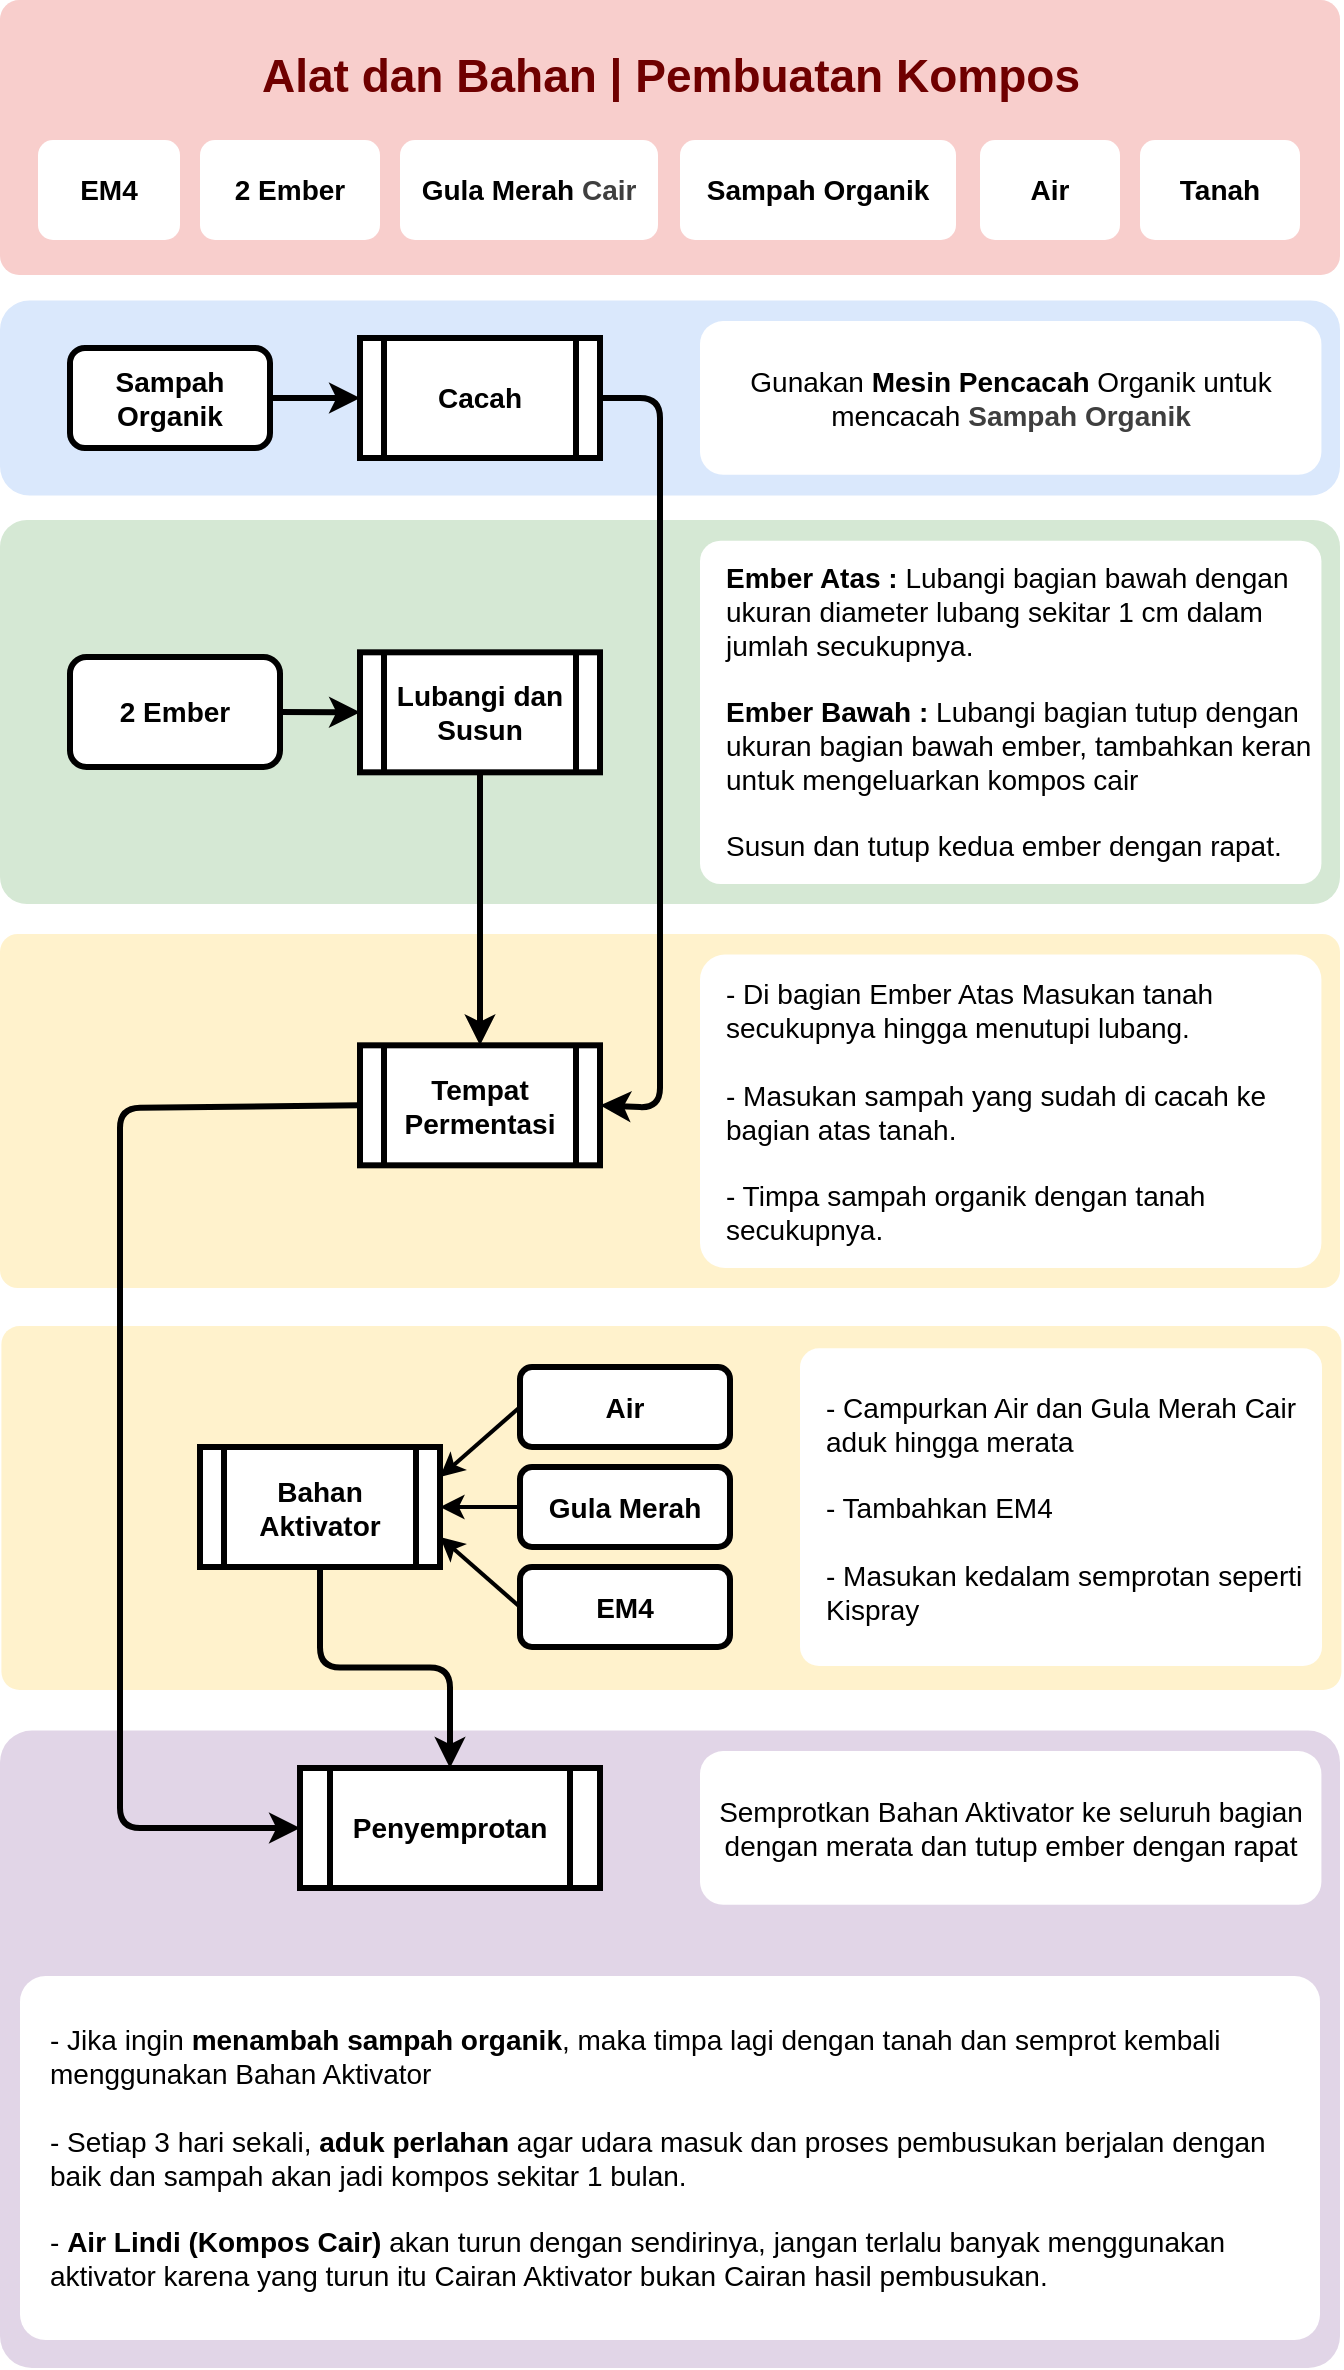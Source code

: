 <mxfile>
    <diagram id="GGWu4mGP1N0oTqXvkyBj" name="kompos">
        <mxGraphModel dx="869" dy="726" grid="1" gridSize="10" guides="1" tooltips="1" connect="1" arrows="1" fold="1" page="1" pageScale="1" pageWidth="827" pageHeight="1169" math="0" shadow="0">
            <root>
                <mxCell id="0"/>
                <mxCell id="1" parent="0"/>
                <mxCell id="fChPR__lduYQtQlyZTw7-1" value="" style="rounded=1;whiteSpace=wrap;html=1;strokeWidth=3;fontSize=14;strokeColor=none;fillColor=#f8cecc;arcSize=7;" parent="1" vertex="1">
                    <mxGeometry x="100" y="286" width="670" height="137.5" as="geometry"/>
                </mxCell>
                <mxCell id="fChPR__lduYQtQlyZTw7-2" value="" style="rounded=1;whiteSpace=wrap;html=1;strokeWidth=3;fontSize=14;strokeColor=none;fillColor=#e1d5e7;arcSize=5;" parent="1" vertex="1">
                    <mxGeometry x="100" y="1151.25" width="670" height="318.75" as="geometry"/>
                </mxCell>
                <mxCell id="fChPR__lduYQtQlyZTw7-3" value="" style="rounded=1;whiteSpace=wrap;html=1;strokeWidth=3;fontSize=14;strokeColor=none;fillColor=#fff2cc;arcSize=5;" parent="1" vertex="1">
                    <mxGeometry x="100" y="753" width="670" height="177" as="geometry"/>
                </mxCell>
                <mxCell id="fChPR__lduYQtQlyZTw7-4" value="" style="rounded=1;whiteSpace=wrap;html=1;strokeWidth=3;fontSize=14;strokeColor=none;fillColor=#d5e8d4;arcSize=7;" parent="1" vertex="1">
                    <mxGeometry x="100" y="546" width="670" height="192" as="geometry"/>
                </mxCell>
                <mxCell id="fChPR__lduYQtQlyZTw7-5" value="" style="rounded=1;whiteSpace=wrap;html=1;strokeWidth=3;fontSize=14;strokeColor=none;fillColor=#dae8fc;" parent="1" vertex="1">
                    <mxGeometry x="100" y="436.25" width="670" height="97.5" as="geometry"/>
                </mxCell>
                <mxCell id="fChPR__lduYQtQlyZTw7-7" value="2 Ember" style="rounded=1;whiteSpace=wrap;html=1;strokeWidth=3;fontSize=14;fontStyle=1" parent="1" vertex="1">
                    <mxGeometry x="135" y="614.5" width="105" height="55" as="geometry"/>
                </mxCell>
                <mxCell id="fChPR__lduYQtQlyZTw7-8" value="Cacah" style="shape=process;whiteSpace=wrap;html=1;backgroundOutline=1;strokeWidth=3;fontSize=14;fontStyle=1" parent="1" vertex="1">
                    <mxGeometry x="280" y="455" width="120" height="60" as="geometry"/>
                </mxCell>
                <mxCell id="fChPR__lduYQtQlyZTw7-9" value="" style="edgeStyle=none;html=1;fontSize=14;strokeWidth=3;fontStyle=1" parent="1" source="fChPR__lduYQtQlyZTw7-10" target="fChPR__lduYQtQlyZTw7-8" edge="1">
                    <mxGeometry relative="1" as="geometry"/>
                </mxCell>
                <mxCell id="fChPR__lduYQtQlyZTw7-10" value="Sampah Organik" style="rounded=1;whiteSpace=wrap;html=1;strokeWidth=3;fontSize=14;fontStyle=1" parent="1" vertex="1">
                    <mxGeometry x="135" y="459.99" width="100" height="50" as="geometry"/>
                </mxCell>
                <mxCell id="fChPR__lduYQtQlyZTw7-12" value="Lubangi dan Susun" style="shape=process;whiteSpace=wrap;html=1;backgroundOutline=1;strokeWidth=3;fontSize=14;fontStyle=1" parent="1" vertex="1">
                    <mxGeometry x="280" y="612.16" width="120" height="60" as="geometry"/>
                </mxCell>
                <mxCell id="fChPR__lduYQtQlyZTw7-14" value="Tempat Permentasi" style="shape=process;whiteSpace=wrap;html=1;backgroundOutline=1;strokeWidth=3;fontSize=14;fontStyle=1" parent="1" vertex="1">
                    <mxGeometry x="280" y="808.66" width="120" height="60" as="geometry"/>
                </mxCell>
                <mxCell id="fChPR__lduYQtQlyZTw7-17" value="Penyemprotan" style="shape=process;whiteSpace=wrap;html=1;backgroundOutline=1;strokeWidth=3;fontSize=14;fontStyle=1" parent="1" vertex="1">
                    <mxGeometry x="250" y="1170" width="150" height="60" as="geometry"/>
                </mxCell>
                <mxCell id="fChPR__lduYQtQlyZTw7-18" value="Gunakan &lt;b&gt;Mesin Pencacah&lt;/b&gt; Organik untuk mencacah&amp;nbsp;&lt;b style=&quot;color: rgb(63, 63, 63); background-color: transparent;&quot;&gt;Sampah Organik&lt;/b&gt;" style="rounded=1;whiteSpace=wrap;html=1;strokeWidth=3;fontSize=14;strokeColor=none;" parent="1" vertex="1">
                    <mxGeometry x="450" y="446.56" width="310.71" height="76.87" as="geometry"/>
                </mxCell>
                <mxCell id="fChPR__lduYQtQlyZTw7-19" value="&lt;b&gt;Ember Atas :&lt;/b&gt; Lubangi bagian bawah dengan ukuran diameter lubang sekitar 1 cm dalam jumlah secukupnya.&lt;div&gt;&lt;br&gt;&lt;/div&gt;&lt;div&gt;&lt;b&gt;Ember Bawah :&lt;/b&gt; Lubangi bagian tutup dengan ukuran bagian bawah ember, tambahkan keran untuk mengeluarkan kompos cair&lt;/div&gt;&lt;div&gt;&lt;br&gt;&lt;/div&gt;&lt;div&gt;Susun dan tutup kedua ember dengan rapat.&lt;/div&gt;" style="rounded=1;whiteSpace=wrap;html=1;strokeWidth=3;fontSize=14;strokeColor=none;arcSize=6;align=left;spacingLeft=11;" parent="1" vertex="1">
                    <mxGeometry x="450" y="556.32" width="310.71" height="171.68" as="geometry"/>
                </mxCell>
                <mxCell id="fChPR__lduYQtQlyZTw7-20" value="&lt;div&gt;- Di bagian Ember Atas Masukan tanah secukupnya hingga menutupi lubang.&lt;/div&gt;&lt;div&gt;&lt;br&gt;&lt;/div&gt;- Masukan sampah yang sudah di cacah ke bagian atas tanah.&lt;div&gt;&lt;br&gt;&lt;/div&gt;&lt;div&gt;- Timpa sampah organik dengan tanah secukupnya.&lt;/div&gt;" style="rounded=1;whiteSpace=wrap;html=1;strokeWidth=3;fontSize=14;strokeColor=none;align=left;spacingLeft=11;arcSize=8;" parent="1" vertex="1">
                    <mxGeometry x="450" y="763.31" width="310.71" height="156.69" as="geometry"/>
                </mxCell>
                <mxCell id="fChPR__lduYQtQlyZTw7-21" value="Semprotkan Bahan Aktivator ke seluruh bagian dengan merata dan tutup ember dengan rapat" style="rounded=1;whiteSpace=wrap;html=1;strokeWidth=3;fontSize=14;strokeColor=none;" parent="1" vertex="1">
                    <mxGeometry x="450" y="1161.56" width="310.71" height="76.87" as="geometry"/>
                </mxCell>
                <mxCell id="fChPR__lduYQtQlyZTw7-23" value="- Jika ingin &lt;b&gt;menambah sampah organik&lt;/b&gt;, maka timpa lagi dengan tanah dan semprot kembali menggunakan Bahan Aktivator&lt;div&gt;&lt;br&gt;&lt;/div&gt;&lt;div&gt;- Setiap 3 hari sekali, &lt;b&gt;aduk perlahan&lt;/b&gt; agar udara masuk dan proses pembusukan berjalan dengan baik dan sampah akan jadi kompos sekitar 1 bulan.&lt;/div&gt;&lt;div&gt;&lt;br&gt;&lt;/div&gt;&lt;div&gt;- &lt;b&gt;Air Lindi (Kompos Cair)&lt;/b&gt; akan turun dengan sendirinya, jangan terlalu banyak menggunakan aktivator karena yang turun itu Cairan Aktivator bukan Cairan hasil pembusukan.&lt;/div&gt;" style="rounded=1;whiteSpace=wrap;html=1;strokeWidth=3;fontSize=14;strokeColor=none;align=left;spacingLeft=13;arcSize=7;" parent="1" vertex="1">
                    <mxGeometry x="110" y="1274" width="650" height="182" as="geometry"/>
                </mxCell>
                <mxCell id="fChPR__lduYQtQlyZTw7-24" value="Sampah Organik" style="rounded=1;whiteSpace=wrap;html=1;strokeWidth=3;fontSize=14;fontStyle=1;strokeColor=none;" parent="1" vertex="1">
                    <mxGeometry x="440" y="356" width="138" height="50" as="geometry"/>
                </mxCell>
                <mxCell id="fChPR__lduYQtQlyZTw7-25" value="Gula Merah&amp;nbsp;&lt;span style=&quot;color: rgb(63, 63, 63); background-color: transparent;&quot;&gt;Cair&lt;/span&gt;" style="rounded=1;whiteSpace=wrap;html=1;strokeWidth=3;fontSize=14;fontStyle=1;strokeColor=none;" parent="1" vertex="1">
                    <mxGeometry x="300" y="356" width="129" height="50" as="geometry"/>
                </mxCell>
                <mxCell id="fChPR__lduYQtQlyZTw7-26" value="Air" style="rounded=1;whiteSpace=wrap;html=1;strokeWidth=3;fontSize=14;fontStyle=1;strokeColor=none;" parent="1" vertex="1">
                    <mxGeometry x="590" y="356" width="70" height="50" as="geometry"/>
                </mxCell>
                <mxCell id="fChPR__lduYQtQlyZTw7-27" value="2 Ember" style="rounded=1;whiteSpace=wrap;html=1;strokeWidth=3;fontSize=14;fontStyle=1;strokeColor=none;" parent="1" vertex="1">
                    <mxGeometry x="200" y="356" width="90" height="50" as="geometry"/>
                </mxCell>
                <mxCell id="fChPR__lduYQtQlyZTw7-28" value="EM4" style="rounded=1;whiteSpace=wrap;html=1;strokeWidth=3;fontSize=14;fontStyle=1;strokeColor=none;" parent="1" vertex="1">
                    <mxGeometry x="119" y="356" width="71" height="50" as="geometry"/>
                </mxCell>
                <mxCell id="fChPR__lduYQtQlyZTw7-29" value="Alat dan Bahan | Pembuatan Kompos" style="text;html=1;align=center;verticalAlign=middle;resizable=0;points=[];autosize=1;strokeColor=none;fillColor=none;fontStyle=1;fontSize=23;fontColor=light-dark(#6f0000, #ededed);" parent="1" vertex="1">
                    <mxGeometry x="230" y="304" width="410" height="40" as="geometry"/>
                </mxCell>
                <mxCell id="J4xSznTVOmdDUCdwK3x2-1" value="" style="edgeStyle=none;html=1;fontSize=14;strokeWidth=3;fontStyle=1;exitX=1;exitY=0.5;exitDx=0;exitDy=0;entryX=0;entryY=0.5;entryDx=0;entryDy=0;" parent="1" source="fChPR__lduYQtQlyZTw7-7" target="fChPR__lduYQtQlyZTw7-12" edge="1">
                    <mxGeometry relative="1" as="geometry">
                        <mxPoint x="245" y="483" as="sourcePoint"/>
                        <mxPoint x="290" y="483" as="targetPoint"/>
                    </mxGeometry>
                </mxCell>
                <mxCell id="J4xSznTVOmdDUCdwK3x2-2" value="" style="edgeStyle=none;html=1;fontSize=14;strokeWidth=3;fontStyle=1;exitX=0.5;exitY=1;exitDx=0;exitDy=0;entryX=0.5;entryY=0;entryDx=0;entryDy=0;" parent="1" source="fChPR__lduYQtQlyZTw7-12" target="fChPR__lduYQtQlyZTw7-14" edge="1">
                    <mxGeometry relative="1" as="geometry">
                        <mxPoint x="250" y="652" as="sourcePoint"/>
                        <mxPoint x="290" y="652" as="targetPoint"/>
                    </mxGeometry>
                </mxCell>
                <mxCell id="J4xSznTVOmdDUCdwK3x2-3" value="" style="edgeStyle=none;html=1;fontSize=14;strokeWidth=3;fontStyle=1;exitX=1;exitY=0.5;exitDx=0;exitDy=0;entryX=1;entryY=0.5;entryDx=0;entryDy=0;" parent="1" source="fChPR__lduYQtQlyZTw7-8" target="fChPR__lduYQtQlyZTw7-14" edge="1">
                    <mxGeometry relative="1" as="geometry">
                        <mxPoint x="350" y="694" as="sourcePoint"/>
                        <mxPoint x="350" y="799" as="targetPoint"/>
                        <Array as="points">
                            <mxPoint x="430" y="485"/>
                            <mxPoint x="430" y="840"/>
                        </Array>
                    </mxGeometry>
                </mxCell>
                <mxCell id="J4xSznTVOmdDUCdwK3x2-4" value="Tanah" style="rounded=1;whiteSpace=wrap;html=1;strokeWidth=3;fontSize=14;fontStyle=1;strokeColor=none;" parent="1" vertex="1">
                    <mxGeometry x="670" y="356" width="80" height="50" as="geometry"/>
                </mxCell>
                <mxCell id="J4xSznTVOmdDUCdwK3x2-5" value="" style="rounded=1;whiteSpace=wrap;html=1;strokeWidth=3;fontSize=14;strokeColor=none;fillColor=#fff2cc;arcSize=5;" parent="1" vertex="1">
                    <mxGeometry x="100.71" y="949" width="670" height="182" as="geometry"/>
                </mxCell>
                <mxCell id="J4xSznTVOmdDUCdwK3x2-6" value="Bahan Aktivator" style="shape=process;whiteSpace=wrap;html=1;backgroundOutline=1;strokeWidth=3;fontSize=14;fontStyle=1" parent="1" vertex="1">
                    <mxGeometry x="200" y="1009.5" width="120" height="60" as="geometry"/>
                </mxCell>
                <mxCell id="J4xSznTVOmdDUCdwK3x2-15" style="edgeStyle=none;html=1;entryX=1;entryY=0.25;entryDx=0;entryDy=0;strokeWidth=2;exitX=0;exitY=0.5;exitDx=0;exitDy=0;" parent="1" source="J4xSznTVOmdDUCdwK3x2-7" target="J4xSznTVOmdDUCdwK3x2-6" edge="1">
                    <mxGeometry relative="1" as="geometry"/>
                </mxCell>
                <mxCell id="J4xSznTVOmdDUCdwK3x2-7" value="Air" style="rounded=1;whiteSpace=wrap;html=1;strokeWidth=3;fontSize=14;fontStyle=1" parent="1" vertex="1">
                    <mxGeometry x="360" y="969.5" width="105" height="40" as="geometry"/>
                </mxCell>
                <mxCell id="J4xSznTVOmdDUCdwK3x2-11" value="&lt;div&gt;- Campurkan Air dan Gula Merah Cair aduk hingga merata&lt;/div&gt;&lt;div&gt;&lt;br&gt;&lt;/div&gt;&lt;div&gt;- Tambahkan EM4&lt;/div&gt;&lt;div&gt;&lt;br&gt;&lt;/div&gt;&lt;div&gt;- Masukan kedalam semprotan seperti Kispray&amp;nbsp;&lt;/div&gt;" style="rounded=1;whiteSpace=wrap;html=1;strokeWidth=3;fontSize=14;strokeColor=none;align=left;spacingLeft=11;arcSize=6;" parent="1" vertex="1">
                    <mxGeometry x="500" y="960.16" width="261" height="158.84" as="geometry"/>
                </mxCell>
                <mxCell id="J4xSznTVOmdDUCdwK3x2-14" style="edgeStyle=none;html=1;entryX=1;entryY=0.5;entryDx=0;entryDy=0;strokeWidth=2;" parent="1" source="J4xSznTVOmdDUCdwK3x2-12" target="J4xSznTVOmdDUCdwK3x2-6" edge="1">
                    <mxGeometry relative="1" as="geometry"/>
                </mxCell>
                <mxCell id="J4xSznTVOmdDUCdwK3x2-12" value="Gula Merah" style="rounded=1;whiteSpace=wrap;html=1;strokeWidth=3;fontSize=14;fontStyle=1" parent="1" vertex="1">
                    <mxGeometry x="360" y="1019.5" width="105" height="40" as="geometry"/>
                </mxCell>
                <mxCell id="J4xSznTVOmdDUCdwK3x2-16" style="edgeStyle=none;html=1;entryX=1;entryY=0.75;entryDx=0;entryDy=0;strokeWidth=2;exitX=0;exitY=0.5;exitDx=0;exitDy=0;" parent="1" source="J4xSznTVOmdDUCdwK3x2-13" target="J4xSznTVOmdDUCdwK3x2-6" edge="1">
                    <mxGeometry relative="1" as="geometry"/>
                </mxCell>
                <mxCell id="J4xSznTVOmdDUCdwK3x2-13" value="EM4" style="rounded=1;whiteSpace=wrap;html=1;strokeWidth=3;fontSize=14;fontStyle=1" parent="1" vertex="1">
                    <mxGeometry x="360" y="1069.5" width="105" height="40" as="geometry"/>
                </mxCell>
                <mxCell id="J4xSznTVOmdDUCdwK3x2-17" value="" style="edgeStyle=orthogonalEdgeStyle;html=1;fontSize=14;strokeWidth=3;fontStyle=1;exitX=0.5;exitY=1;exitDx=0;exitDy=0;entryX=0.5;entryY=0;entryDx=0;entryDy=0;" parent="1" source="J4xSznTVOmdDUCdwK3x2-6" target="fChPR__lduYQtQlyZTw7-17" edge="1">
                    <mxGeometry relative="1" as="geometry">
                        <mxPoint x="350" y="682" as="sourcePoint"/>
                        <mxPoint x="350" y="822" as="targetPoint"/>
                    </mxGeometry>
                </mxCell>
                <mxCell id="J4xSznTVOmdDUCdwK3x2-18" value="" style="edgeStyle=none;html=1;fontSize=14;strokeWidth=3;fontStyle=1;exitX=0;exitY=0.5;exitDx=0;exitDy=0;entryX=0;entryY=0.5;entryDx=0;entryDy=0;" parent="1" source="fChPR__lduYQtQlyZTw7-14" target="fChPR__lduYQtQlyZTw7-17" edge="1">
                    <mxGeometry relative="1" as="geometry">
                        <mxPoint x="350" y="1080" as="sourcePoint"/>
                        <mxPoint x="350" y="1180" as="targetPoint"/>
                        <Array as="points">
                            <mxPoint x="160" y="840"/>
                            <mxPoint x="160" y="1200"/>
                        </Array>
                    </mxGeometry>
                </mxCell>
            </root>
        </mxGraphModel>
    </diagram>
    <diagram id="ySa-466JTiWgdu0O6x1B" name="eco enzym">
        <mxGraphModel dx="1086" dy="907" grid="1" gridSize="10" guides="1" tooltips="1" connect="1" arrows="1" fold="1" page="1" pageScale="1" pageWidth="850" pageHeight="1100" math="0" shadow="0">
            <root>
                <mxCell id="0"/>
                <mxCell id="1" parent="0"/>
                <mxCell id="42" value="" style="rounded=1;whiteSpace=wrap;html=1;strokeWidth=3;fontSize=14;strokeColor=none;fillColor=#f8cecc;arcSize=7;" parent="1" vertex="1">
                    <mxGeometry x="200" width="670" height="137.5" as="geometry"/>
                </mxCell>
                <mxCell id="30" value="" style="rounded=1;whiteSpace=wrap;html=1;strokeWidth=3;fontSize=14;strokeColor=none;fillColor=#e1d5e7;arcSize=5;" parent="1" vertex="1">
                    <mxGeometry x="200" y="521.25" width="670" height="198.75" as="geometry"/>
                </mxCell>
                <mxCell id="29" value="" style="rounded=1;whiteSpace=wrap;html=1;strokeWidth=3;fontSize=14;strokeColor=none;fillColor=#fff2cc;" parent="1" vertex="1">
                    <mxGeometry x="200" y="401.25" width="670" height="97.5" as="geometry"/>
                </mxCell>
                <mxCell id="28" value="" style="rounded=1;whiteSpace=wrap;html=1;strokeWidth=3;fontSize=14;strokeColor=none;fillColor=#d5e8d4;" parent="1" vertex="1">
                    <mxGeometry x="200" y="278" width="670" height="97.5" as="geometry"/>
                </mxCell>
                <mxCell id="27" value="" style="rounded=1;whiteSpace=wrap;html=1;strokeWidth=3;fontSize=14;strokeColor=none;fillColor=#dae8fc;" parent="1" vertex="1">
                    <mxGeometry x="200" y="156.25" width="670" height="97.5" as="geometry"/>
                </mxCell>
                <mxCell id="9" value="" style="edgeStyle=none;html=1;strokeWidth=3;fontSize=14;fontStyle=1" parent="1" source="2" target="8" edge="1">
                    <mxGeometry relative="1" as="geometry"/>
                </mxCell>
                <mxCell id="2" value="Gula Merah" style="rounded=1;whiteSpace=wrap;html=1;strokeWidth=3;fontSize=14;fontStyle=1" parent="1" vertex="1">
                    <mxGeometry x="230" y="305" width="110" height="50" as="geometry"/>
                </mxCell>
                <mxCell id="3" value="Cacah" style="shape=process;whiteSpace=wrap;html=1;backgroundOutline=1;strokeWidth=3;fontSize=14;fontStyle=1" parent="1" vertex="1">
                    <mxGeometry x="380" y="175" width="120" height="60" as="geometry"/>
                </mxCell>
                <mxCell id="6" value="" style="edgeStyle=none;html=1;fontSize=14;strokeWidth=3;fontStyle=1" parent="1" source="4" target="3" edge="1">
                    <mxGeometry relative="1" as="geometry"/>
                </mxCell>
                <mxCell id="4" value="Sampah Organik" style="rounded=1;whiteSpace=wrap;html=1;strokeWidth=3;fontSize=14;fontStyle=1" parent="1" vertex="1">
                    <mxGeometry x="235" y="179.99" width="100" height="50" as="geometry"/>
                </mxCell>
                <mxCell id="12" value="" style="edgeStyle=none;html=1;strokeWidth=3;fontSize=14;fontStyle=1" parent="1" source="8" target="11" edge="1">
                    <mxGeometry relative="1" as="geometry"/>
                </mxCell>
                <mxCell id="8" value="Iris" style="shape=process;whiteSpace=wrap;html=1;backgroundOutline=1;strokeWidth=3;fontSize=14;fontStyle=1" parent="1" vertex="1">
                    <mxGeometry x="380" y="300" width="120" height="60" as="geometry"/>
                </mxCell>
                <mxCell id="21" value="" style="edgeStyle=none;html=1;strokeWidth=3;fontSize=14;fontStyle=1" parent="1" source="11" target="18" edge="1">
                    <mxGeometry relative="1" as="geometry"/>
                </mxCell>
                <mxCell id="11" value="Campur" style="shape=process;whiteSpace=wrap;html=1;backgroundOutline=1;strokeWidth=3;fontSize=14;fontStyle=1" parent="1" vertex="1">
                    <mxGeometry x="380" y="420" width="120" height="60" as="geometry"/>
                </mxCell>
                <mxCell id="14" style="edgeStyle=none;html=1;entryX=0;entryY=0.5;entryDx=0;entryDy=0;strokeWidth=3;fontSize=14;fontStyle=1" parent="1" source="13" target="11" edge="1">
                    <mxGeometry relative="1" as="geometry"/>
                </mxCell>
                <mxCell id="13" value="Air" style="rounded=1;whiteSpace=wrap;html=1;strokeWidth=3;fontSize=14;fontStyle=1" parent="1" vertex="1">
                    <mxGeometry x="240" y="425" width="100" height="50" as="geometry"/>
                </mxCell>
                <mxCell id="18" value="Campur" style="shape=process;whiteSpace=wrap;html=1;backgroundOutline=1;strokeWidth=3;fontSize=14;fontStyle=1" parent="1" vertex="1">
                    <mxGeometry x="380" y="540" width="120" height="60" as="geometry"/>
                </mxCell>
                <mxCell id="31" value="Gunakan &lt;b&gt;Mesin Pencacah&lt;/b&gt; Organik untuk mencacah&amp;nbsp;&lt;b style=&quot;color: rgb(63, 63, 63); background-color: transparent;&quot;&gt;Sampah Organik&lt;/b&gt;" style="rounded=1;whiteSpace=wrap;html=1;strokeWidth=3;fontSize=14;strokeColor=none;" parent="1" vertex="1">
                    <mxGeometry x="560" y="166.56" width="300.71" height="76.87" as="geometry"/>
                </mxCell>
                <mxCell id="32" value="Iris&amp;nbsp;&lt;b&gt;Gula Merah&lt;/b&gt; untuk mempercepat&lt;div&gt;penguraian Gula&lt;/div&gt;" style="rounded=1;whiteSpace=wrap;html=1;strokeWidth=3;fontSize=14;strokeColor=none;" parent="1" vertex="1">
                    <mxGeometry x="560" y="288.32" width="300.71" height="76.87" as="geometry"/>
                </mxCell>
                <mxCell id="33" value="Masukan &lt;b&gt;Air&lt;/b&gt; dan &lt;b&gt;Gula Merah&lt;/b&gt;&amp;nbsp;yang sudah di Iris ke dalam&amp;nbsp;&lt;span style=&quot;color: rgb(63, 63, 63); background-color: transparent;&quot;&gt;ember dan aduk sampai &lt;/span&gt;&lt;b style=&quot;color: rgb(63, 63, 63); background-color: transparent;&quot;&gt;Gula Merah&lt;/b&gt;&lt;span style=&quot;color: rgb(63, 63, 63); background-color: transparent;&quot;&gt; melarut&amp;nbsp;&lt;/span&gt;&lt;span style=&quot;background-color: transparent; color: rgb(63, 63, 63);&quot;&gt;dengan &lt;/span&gt;&lt;b style=&quot;background-color: transparent; color: rgb(63, 63, 63);&quot;&gt;Air&lt;/b&gt;" style="rounded=1;whiteSpace=wrap;html=1;strokeWidth=3;fontSize=14;strokeColor=none;" parent="1" vertex="1">
                    <mxGeometry x="560" y="411.56" width="300.71" height="76.87" as="geometry"/>
                </mxCell>
                <mxCell id="34" value="Masukan hasil &lt;b&gt;cacah organik&lt;/b&gt;&lt;div&gt;lalu aduk&amp;nbsp;&lt;span style=&quot;color: rgb(63, 63, 63); background-color: transparent;&quot;&gt;hingga merata&lt;/span&gt;&lt;/div&gt;" style="rounded=1;whiteSpace=wrap;html=1;strokeWidth=3;fontSize=14;strokeColor=none;" parent="1" vertex="1">
                    <mxGeometry x="560" y="531.56" width="300.71" height="76.87" as="geometry"/>
                </mxCell>
                <mxCell id="38" value="" style="edgeStyle=none;html=1;strokeWidth=3;fontSize=14;fontStyle=1;entryX=1;entryY=0.5;entryDx=0;entryDy=0;exitX=1;exitY=0.5;exitDx=0;exitDy=0;" parent="1" source="3" target="18" edge="1">
                    <mxGeometry relative="1" as="geometry">
                        <mxPoint x="450" y="490" as="sourcePoint"/>
                        <mxPoint x="450" y="550" as="targetPoint"/>
                        <Array as="points">
                            <mxPoint x="530" y="205"/>
                            <mxPoint x="530" y="570"/>
                        </Array>
                    </mxGeometry>
                </mxCell>
                <mxCell id="41" value="- Masukan hasil campuran kedalam wadah dan tutup dengan rapat&lt;div&gt;- Buka tutup 1x dalam 1 minggu, untuk membuang Gas&lt;/div&gt;&lt;div&gt;- Aduk di hari ke - 7 dan hari ke 30&lt;/div&gt;" style="rounded=1;whiteSpace=wrap;html=1;strokeWidth=3;fontSize=14;strokeColor=none;align=left;spacingLeft=13;" parent="1" vertex="1">
                    <mxGeometry x="210.71" y="628" width="650" height="76.87" as="geometry"/>
                </mxCell>
                <mxCell id="43" value="Sampah Organik" style="rounded=1;whiteSpace=wrap;html=1;strokeWidth=3;fontSize=14;fontStyle=1;strokeColor=none;" parent="1" vertex="1">
                    <mxGeometry x="638" y="70" width="100" height="50" as="geometry"/>
                </mxCell>
                <mxCell id="44" value="Gula Merah" style="rounded=1;whiteSpace=wrap;html=1;strokeWidth=3;fontSize=14;fontStyle=1;strokeColor=none;" parent="1" vertex="1">
                    <mxGeometry x="516" y="70" width="110" height="50" as="geometry"/>
                </mxCell>
                <mxCell id="45" value="Air" style="rounded=1;whiteSpace=wrap;html=1;strokeWidth=3;fontSize=14;fontStyle=1;strokeColor=none;" parent="1" vertex="1">
                    <mxGeometry x="749.71" y="70" width="100" height="50" as="geometry"/>
                </mxCell>
                <mxCell id="46" value="Ember" style="rounded=1;whiteSpace=wrap;html=1;strokeWidth=3;fontSize=14;fontStyle=1;strokeColor=none;" parent="1" vertex="1">
                    <mxGeometry x="392" y="70" width="110" height="50" as="geometry"/>
                </mxCell>
                <mxCell id="47" value="Sendok/Pengaduk Plastik" style="rounded=1;whiteSpace=wrap;html=1;strokeWidth=3;fontSize=14;fontStyle=1;strokeColor=none;" parent="1" vertex="1">
                    <mxGeometry x="219" y="70" width="161" height="50" as="geometry"/>
                </mxCell>
                <mxCell id="48" value="Alat dan Bahan | Pembuatan Eco-Enzyme" style="text;html=1;align=center;verticalAlign=middle;resizable=0;points=[];autosize=1;strokeColor=none;fillColor=none;fontStyle=1;fontSize=23;fontColor=light-dark(#6f0000, #ededed);" parent="1" vertex="1">
                    <mxGeometry x="310" y="18" width="450" height="40" as="geometry"/>
                </mxCell>
            </root>
        </mxGraphModel>
    </diagram>
</mxfile>